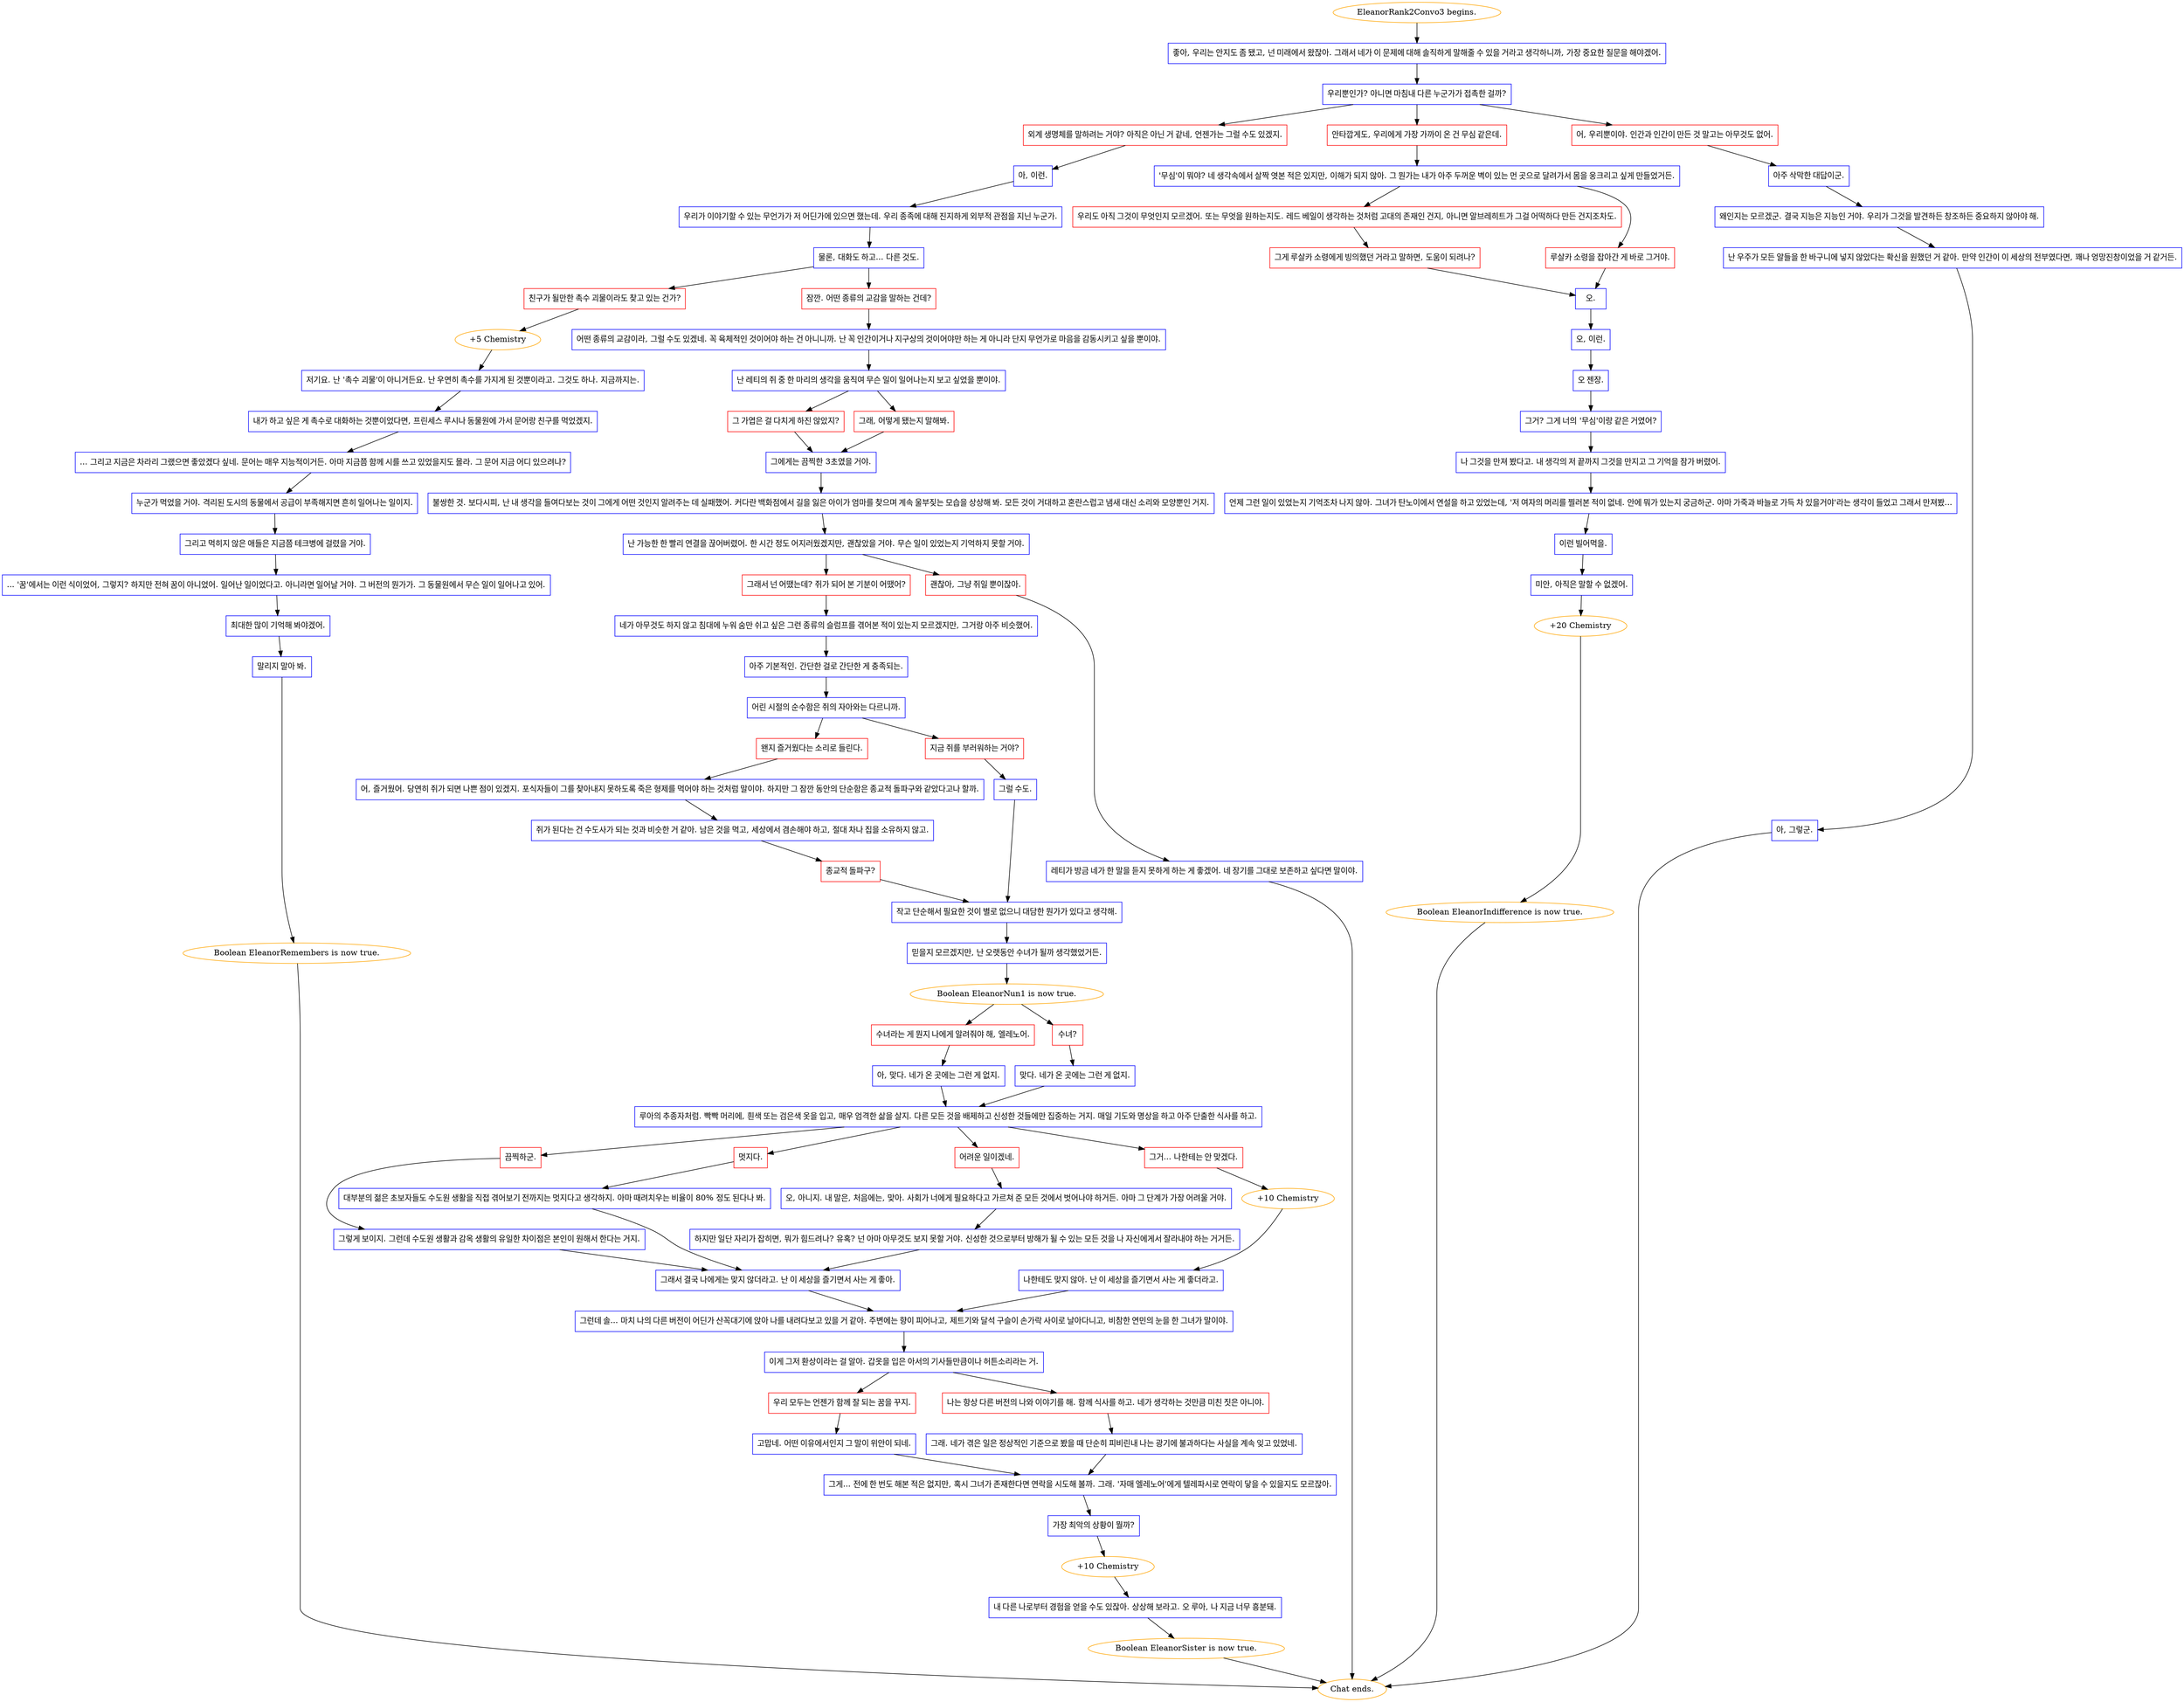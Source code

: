 digraph {
	"EleanorRank2Convo3 begins." [color=orange];
		"EleanorRank2Convo3 begins." -> j4062946824;
	j4062946824 [label="좋아, 우리는 안지도 좀 됐고, 넌 미래에서 왔잖아. 그래서 네가 이 문제에 대해 솔직하게 말해줄 수 있을 거라고 생각하니까, 가장 중요한 질문을 해야겠어.",shape=box,color=blue];
		j4062946824 -> j495909803;
	j495909803 [label="우리뿐인가? 아니면 마침내 다른 누군가가 접촉한 걸까?",shape=box,color=blue];
		j495909803 -> j3771804168;
		j495909803 -> j2468540419;
		j495909803 -> j2629260913;
	j3771804168 [label="외계 생명체를 말하려는 거야? 아직은 아닌 거 같네, 언젠가는 그럴 수도 있겠지.",shape=box,color=red];
		j3771804168 -> j3931766897;
	j2468540419 [label="안타깝게도, 우리에게 가장 가까이 온 건 무심 같은데.",shape=box,color=red];
		j2468540419 -> j2627966771;
	j2629260913 [label="어, 우리뿐이야. 인간과 인간이 만든 것 말고는 아무것도 없어.",shape=box,color=red];
		j2629260913 -> j3903074273;
	j3931766897 [label="아, 이런.",shape=box,color=blue];
		j3931766897 -> j195987714;
	j2627966771 [label="'무심'이 뭐야? 네 생각속에서 살짝 엿본 적은 있지만, 이해가 되지 않아. 그 뭔가는 내가 아주 두꺼운 벽이 있는 먼 곳으로 달려가서 몸을 웅크리고 싶게 만들었거든.",shape=box,color=blue];
		j2627966771 -> j571299811;
		j2627966771 -> j3249278036;
	j3903074273 [label="아주 삭막한 대답이군.",shape=box,color=blue];
		j3903074273 -> j1922269289;
	j195987714 [label="우리가 이야기할 수 있는 무언가가 저 어딘가에 있으면 했는데. 우리 종족에 대해 진지하게 외부적 관점을 지닌 누군가.",shape=box,color=blue];
		j195987714 -> j1013398694;
	j571299811 [label="우리도 아직 그것이 무엇인지 모르겠어. 또는 무엇을 원하는지도. 레드 베일이 생각하는 것처럼 고대의 존재인 건지, 아니면 알브레히트가 그걸 어떡하다 만든 건지조차도.",shape=box,color=red];
		j571299811 -> j1187003126;
	j3249278036 [label="루살카 소령을 잡아간 게 바로 그거야.",shape=box,color=red];
		j3249278036 -> j2889549148;
	j1922269289 [label="왜인지는 모르겠군. 결국 지능은 지능인 거야. 우리가 그것을 발견하든 창조하든 중요하지 않아야 해.",shape=box,color=blue];
		j1922269289 -> j760000313;
	j1013398694 [label="물론, 대화도 하고... 다른 것도.",shape=box,color=blue];
		j1013398694 -> j1209041313;
		j1013398694 -> j432523811;
	j1187003126 [label="그게 루살카 소령에게 빙의했던 거라고 말하면, 도움이 되려나?",shape=box,color=red];
		j1187003126 -> j2889549148;
	j2889549148 [label="오.",shape=box,color=blue];
		j2889549148 -> j1381610218;
	j760000313 [label="난 우주가 모든 알들을 한 바구니에 넣지 않았다는 확신을 원했던 거 같아. 만약 인간이 이 세상의 전부였다면, 꽤나 엉망진창이었을 거 같거든.",shape=box,color=blue];
		j760000313 -> j3612934343;
	j1209041313 [label="친구가 될만한 촉수 괴물이라도 찾고 있는 건가?",shape=box,color=red];
		j1209041313 -> j3600886078;
	j432523811 [label="잠깐. 어떤 종류의 교감을 말하는 건데?",shape=box,color=red];
		j432523811 -> j3401536457;
	j1381610218 [label="오, 이런.",shape=box,color=blue];
		j1381610218 -> j1251233330;
	j3612934343 [label="아, 그렇군.",shape=box,color=blue];
		j3612934343 -> "Chat ends.";
	j3600886078 [label="+5 Chemistry",color=orange];
		j3600886078 -> j629909065;
	j3401536457 [label="어떤 종류의 교감이라, 그럴 수도 있겠네. 꼭 육체적인 것이어야 하는 건 아니니까. 난 꼭 인간이거나 지구상의 것이어야만 하는 게 아니라 단지 무언가로 마음을 감동시키고 싶을 뿐이야.",shape=box,color=blue];
		j3401536457 -> j4201669618;
	j1251233330 [label="오 젠장.",shape=box,color=blue];
		j1251233330 -> j3765819813;
	"Chat ends." [color=orange];
	j629909065 [label="저기요. 난 '촉수 괴물'이 아니거든요. 난 우연히 촉수를 가지게 된 것뿐이라고. 그것도 하나. 지금까지는.",shape=box,color=blue];
		j629909065 -> j3125982761;
	j4201669618 [label="난 레티의 쥐 중 한 마리의 생각을 움직여 무슨 일이 일어나는지 보고 싶었을 뿐이야.",shape=box,color=blue];
		j4201669618 -> j4167975204;
		j4201669618 -> j2923679833;
	j3765819813 [label="그거? 그게 너의 '무심'이랑 같은 거였어?",shape=box,color=blue];
		j3765819813 -> j740271216;
	j3125982761 [label="내가 하고 싶은 게 촉수로 대화하는 것뿐이었다면, 프린세스 루시나 동물원에 가서 문어랑 친구를 먹었겠지.",shape=box,color=blue];
		j3125982761 -> j1284083381;
	j4167975204 [label="그 가엽은 걸 다치게 하진 않았지?",shape=box,color=red];
		j4167975204 -> j1362868893;
	j2923679833 [label="그래, 어떻게 됐는지 말해봐.",shape=box,color=red];
		j2923679833 -> j1362868893;
	j740271216 [label="나 그것을 만져 봤다고. 내 생각의 저 끝까지 그것을 만지고 그 기억을 잠가 버렸어.",shape=box,color=blue];
		j740271216 -> j371892699;
	j1284083381 [label="... 그리고 지금은 차라리 그랬으면 좋았겠다 싶네. 문어는 매우 지능적이거든. 아마 지금쯤 함께 시를 쓰고 있었을지도 몰라. 그 문어 지금 어디 있으려나?",shape=box,color=blue];
		j1284083381 -> j3356638201;
	j1362868893 [label="그에게는 끔찍한 3초였을 거야.",shape=box,color=blue];
		j1362868893 -> j3614353736;
	j371892699 [label="언제 그런 일이 있었는지 기억조차 나지 않아. 그녀가 탄노이에서 연설을 하고 있었는데, '저 여자의 머리를 찔러본 적이 없네. 안에 뭐가 있는지 궁금하군. 아마 가죽과 바늘로 가득 차 있을거야'라는 생각이 들었고 그래서 만져봤...",shape=box,color=blue];
		j371892699 -> j963059152;
	j3356638201 [label="누군가 먹었을 거야. 격리된 도시의 동물에서 공급이 부족해지면 흔히 일어나는 일이지.",shape=box,color=blue];
		j3356638201 -> j2046142241;
	j3614353736 [label="불쌍한 것. 보다시피, 난 내 생각을 들여다보는 것이 그에게 어떤 것인지 알려주는 데 실패했어. 커다란 백화점에서 길을 잃은 아이가 엄마를 찾으며 계속 울부짖는 모습을 상상해 봐. 모든 것이 거대하고 혼란스럽고 냄새 대신 소리와 모양뿐인 거지.",shape=box,color=blue];
		j3614353736 -> j881336589;
	j963059152 [label="이런 빌어먹을.",shape=box,color=blue];
		j963059152 -> j4127060159;
	j2046142241 [label="그리고 먹히지 않은 애들은 지금쯤 테크병에 걸렸을 거야.",shape=box,color=blue];
		j2046142241 -> j3022185152;
	j881336589 [label="난 가능한 한 빨리 연결을 끊어버렸어. 한 시간 정도 어지러웠겠지만, 괜찮았을 거야. 무슨 일이 있었는지 기억하지 못할 거야.",shape=box,color=blue];
		j881336589 -> j3600778729;
		j881336589 -> j3488932244;
	j4127060159 [label="미안, 아직은 말할 수 없겠어.",shape=box,color=blue];
		j4127060159 -> j4081317448;
	j3022185152 [label="... '꿈'에서는 이런 식이었어, 그렇지? 하지만 전혀 꿈이 아니었어. 일어난 일이었다고. 아니라면 일어날 거야. 그 버전의 뭔가가. 그 동물원에서 무슨 일이 일어나고 있어.",shape=box,color=blue];
		j3022185152 -> j4211070883;
	j3600778729 [label="그래서 넌 어땠는데? 쥐가 되어 본 기분이 어땠어?",shape=box,color=red];
		j3600778729 -> j2455768890;
	j3488932244 [label="괜찮아, 그냥 쥐일 뿐이잖아.",shape=box,color=red];
		j3488932244 -> j714334289;
	j4081317448 [label="+20 Chemistry",color=orange];
		j4081317448 -> j265674410;
	j4211070883 [label="최대한 많이 기억해 봐야겠어.",shape=box,color=blue];
		j4211070883 -> j376111444;
	j2455768890 [label="네가 아무것도 하지 않고 침대에 누워 숨만 쉬고 싶은 그런 종류의 슬럼프를 겪어본 적이 있는지 모르겠지만, 그거랑 아주 비슷했어.",shape=box,color=blue];
		j2455768890 -> j2352633296;
	j714334289 [label="레티가 방금 네가 한 말을 듣지 못하게 하는 게 좋겠어. 네 장기를 그대로 보존하고 싶다면 말이야.",shape=box,color=blue];
		j714334289 -> "Chat ends.";
	j265674410 [label="Boolean EleanorIndifference is now true.",color=orange];
		j265674410 -> "Chat ends.";
	j376111444 [label="말리지 말아 봐.",shape=box,color=blue];
		j376111444 -> j2594043065;
	j2352633296 [label="아주 기본적인. 간단한 걸로 간단한 게 충족되는.",shape=box,color=blue];
		j2352633296 -> j1711403732;
	j2594043065 [label="Boolean EleanorRemembers is now true.",color=orange];
		j2594043065 -> "Chat ends.";
	j1711403732 [label="어린 시절의 순수함은 쥐의 자아와는 다르니까.",shape=box,color=blue];
		j1711403732 -> j3048784167;
		j1711403732 -> j1614055483;
	j3048784167 [label="왠지 즐거웠다는 소리로 들린다.",shape=box,color=red];
		j3048784167 -> j3277045326;
	j1614055483 [label="지금 쥐를 부러워하는 거야?",shape=box,color=red];
		j1614055483 -> j4134536668;
	j3277045326 [label="어, 즐거웠어. 당연히 쥐가 되면 나쁜 점이 있겠지. 포식자들이 그를 찾아내지 못하도록 죽은 형제를 먹어야 하는 것처럼 말이야. 하지만 그 잠깐 동안의 단순함은 종교적 돌파구와 같았다고나 할까.",shape=box,color=blue];
		j3277045326 -> j2348311011;
	j4134536668 [label="그럴 수도.",shape=box,color=blue];
		j4134536668 -> j34884185;
	j2348311011 [label="쥐가 된다는 건 수도사가 되는 것과 비슷한 거 같아. 남은 것을 먹고, 세상에서 겸손해야 하고, 절대 차나 집을 소유하지 않고.",shape=box,color=blue];
		j2348311011 -> j3173281160;
	j34884185 [label="작고 단순해서 필요한 것이 별로 없으니 대담한 뭔가가 있다고 생각해.",shape=box,color=blue];
		j34884185 -> j890394048;
	j3173281160 [label="종교적 돌파구?",shape=box,color=red];
		j3173281160 -> j34884185;
	j890394048 [label="믿을지 모르겠지만, 난 오랫동안 수녀가 될까 생각했었거든.",shape=box,color=blue];
		j890394048 -> j3959670094;
	j3959670094 [label="Boolean EleanorNun1 is now true.",color=orange];
		j3959670094 -> j1923662921;
		j3959670094 -> j1455801960;
	j1923662921 [label="수녀라는 게 뭔지 나에게 알려줘야 해, 엘레노어.",shape=box,color=red];
		j1923662921 -> j992518903;
	j1455801960 [label="수녀?",shape=box,color=red];
		j1455801960 -> j2297078558;
	j992518903 [label="아, 맞다. 네가 온 곳에는 그런 게 없지.",shape=box,color=blue];
		j992518903 -> j4103801613;
	j2297078558 [label="맞다. 네가 온 곳에는 그런 게 없지.",shape=box,color=blue];
		j2297078558 -> j4103801613;
	j4103801613 [label="루아의 추종자처럼. 빡빡 머리에, 흰색 또는 검은색 옷을 입고, 매우 엄격한 삶을 살지. 다른 모든 것을 배제하고 신성한 것들에만 집중하는 거지. 매일 기도와 명상을 하고 아주 단출한 식사를 하고.",shape=box,color=blue];
		j4103801613 -> j4156049378;
		j4103801613 -> j3385063318;
		j4103801613 -> j1098517592;
		j4103801613 -> j1387781695;
	j4156049378 [label="끔찍하군.",shape=box,color=red];
		j4156049378 -> j630196935;
	j3385063318 [label="멋지다.",shape=box,color=red];
		j3385063318 -> j3983791954;
	j1098517592 [label="어려운 일이겠네.",shape=box,color=red];
		j1098517592 -> j854024244;
	j1387781695 [label="그거... 나한테는 안 맞겠다.",shape=box,color=red];
		j1387781695 -> j683040085;
	j630196935 [label="그렇게 보이지. 그런데 수도원 생활과 감옥 생활의 유일한 차이점은 본인이 원해서 한다는 거지.",shape=box,color=blue];
		j630196935 -> j4179618845;
	j3983791954 [label="대부분의 젊은 초보자들도 수도원 생활을 직접 겪어보기 전까지는 멋지다고 생각하지. 아마 때려치우는 비율이 80% 정도 된다나 봐.",shape=box,color=blue];
		j3983791954 -> j4179618845;
	j854024244 [label="오, 아니지. 내 말은, 처음에는, 맞아. 사회가 너에게 필요하다고 가르쳐 준 모든 것에서 벗어나야 하거든. 아마 그 단계가 가장 어려울 거야.",shape=box,color=blue];
		j854024244 -> j1624930730;
	j683040085 [label="+10 Chemistry",color=orange];
		j683040085 -> j1922802208;
	j4179618845 [label="그래서 결국 나에게는 맞지 않더라고. 난 이 세상을 즐기면서 사는 게 좋아.",shape=box,color=blue];
		j4179618845 -> j1577455194;
	j1624930730 [label="하지만 일단 자리가 잡히면, 뭐가 힘드려나? 유혹? 넌 아마 아무것도 보지 못할 거야. 신성한 것으로부터 방해가 될 수 있는 모든 것을 나 자신에게서 잘라내야 하는 거거든.",shape=box,color=blue];
		j1624930730 -> j4179618845;
	j1922802208 [label="나한테도 맞지 않아. 난 이 세상을 즐기면서 사는 게 좋더라고.",shape=box,color=blue];
		j1922802208 -> j1577455194;
	j1577455194 [label="그런데 솔... 마치 나의 다른 버전이 어딘가 산꼭대기에 앉아 나를 내려다보고 있을 거 같아. 주변에는 향이 피어나고, 제트기와 달석 구슬이 손가락 사이로 날아다니고, 비참한 연민의 눈을 한 그녀가 말이야.",shape=box,color=blue];
		j1577455194 -> j2303684308;
	j2303684308 [label="이게 그저 환상이라는 걸 알아. 갑옷을 입은 아서의 기사들만큼이나 허튼소리라는 거.",shape=box,color=blue];
		j2303684308 -> j1722567763;
		j2303684308 -> j4244467002;
	j1722567763 [label="우리 모두는 언젠가 함께 잘 되는 꿈을 꾸지.",shape=box,color=red];
		j1722567763 -> j2497651742;
	j4244467002 [label="나는 항상 다른 버전의 나와 이야기를 해. 함께 식사를 하고. 네가 생각하는 것만큼 미친 짓은 아니야.",shape=box,color=red];
		j4244467002 -> j2614989240;
	j2497651742 [label="고맙네. 어떤 이유에서인지 그 말이 위안이 되네.",shape=box,color=blue];
		j2497651742 -> j3662245528;
	j2614989240 [label="그래. 네가 겪은 일은 정상적인 기준으로 봤을 때 단순히 피비린내 나는 광기에 불과하다는 사실을 계속 잊고 있었네.",shape=box,color=blue];
		j2614989240 -> j3662245528;
	j3662245528 [label="그게... 전에 한 번도 해본 적은 없지만, 혹시 그녀가 존재한다면 연락을 시도해 볼까. 그래. '자매 엘레노어'에게 텔레파시로 연락이 닿을 수 있을지도 모르잖아.",shape=box,color=blue];
		j3662245528 -> j1974703027;
	j1974703027 [label="가장 최악의 상황이 뭘까?",shape=box,color=blue];
		j1974703027 -> j486502841;
	j486502841 [label="+10 Chemistry",color=orange];
		j486502841 -> j1429792254;
	j1429792254 [label="내 다른 나로부터 경험을 얻을 수도 있잖아. 상상해 보라고. 오 루아, 나 지금 너무 흥분돼.",shape=box,color=blue];
		j1429792254 -> j3982627706;
	j3982627706 [label="Boolean EleanorSister is now true.",color=orange];
		j3982627706 -> "Chat ends.";
}